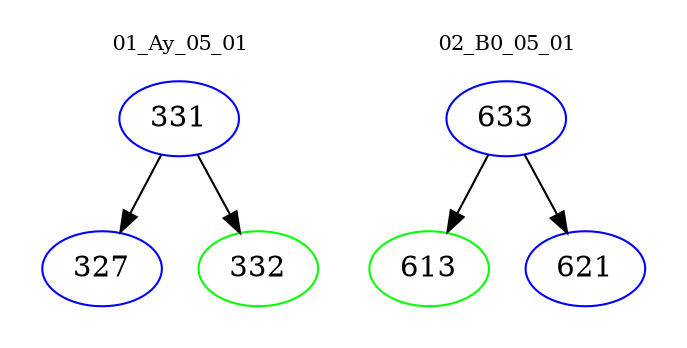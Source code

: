 digraph{
subgraph cluster_0 {
color = white
label = "01_Ay_05_01";
fontsize=10;
T0_331 [label="331", color="blue"]
T0_331 -> T0_327 [color="black"]
T0_327 [label="327", color="blue"]
T0_331 -> T0_332 [color="black"]
T0_332 [label="332", color="green"]
}
subgraph cluster_1 {
color = white
label = "02_B0_05_01";
fontsize=10;
T1_633 [label="633", color="blue"]
T1_633 -> T1_613 [color="black"]
T1_613 [label="613", color="green"]
T1_633 -> T1_621 [color="black"]
T1_621 [label="621", color="blue"]
}
}
